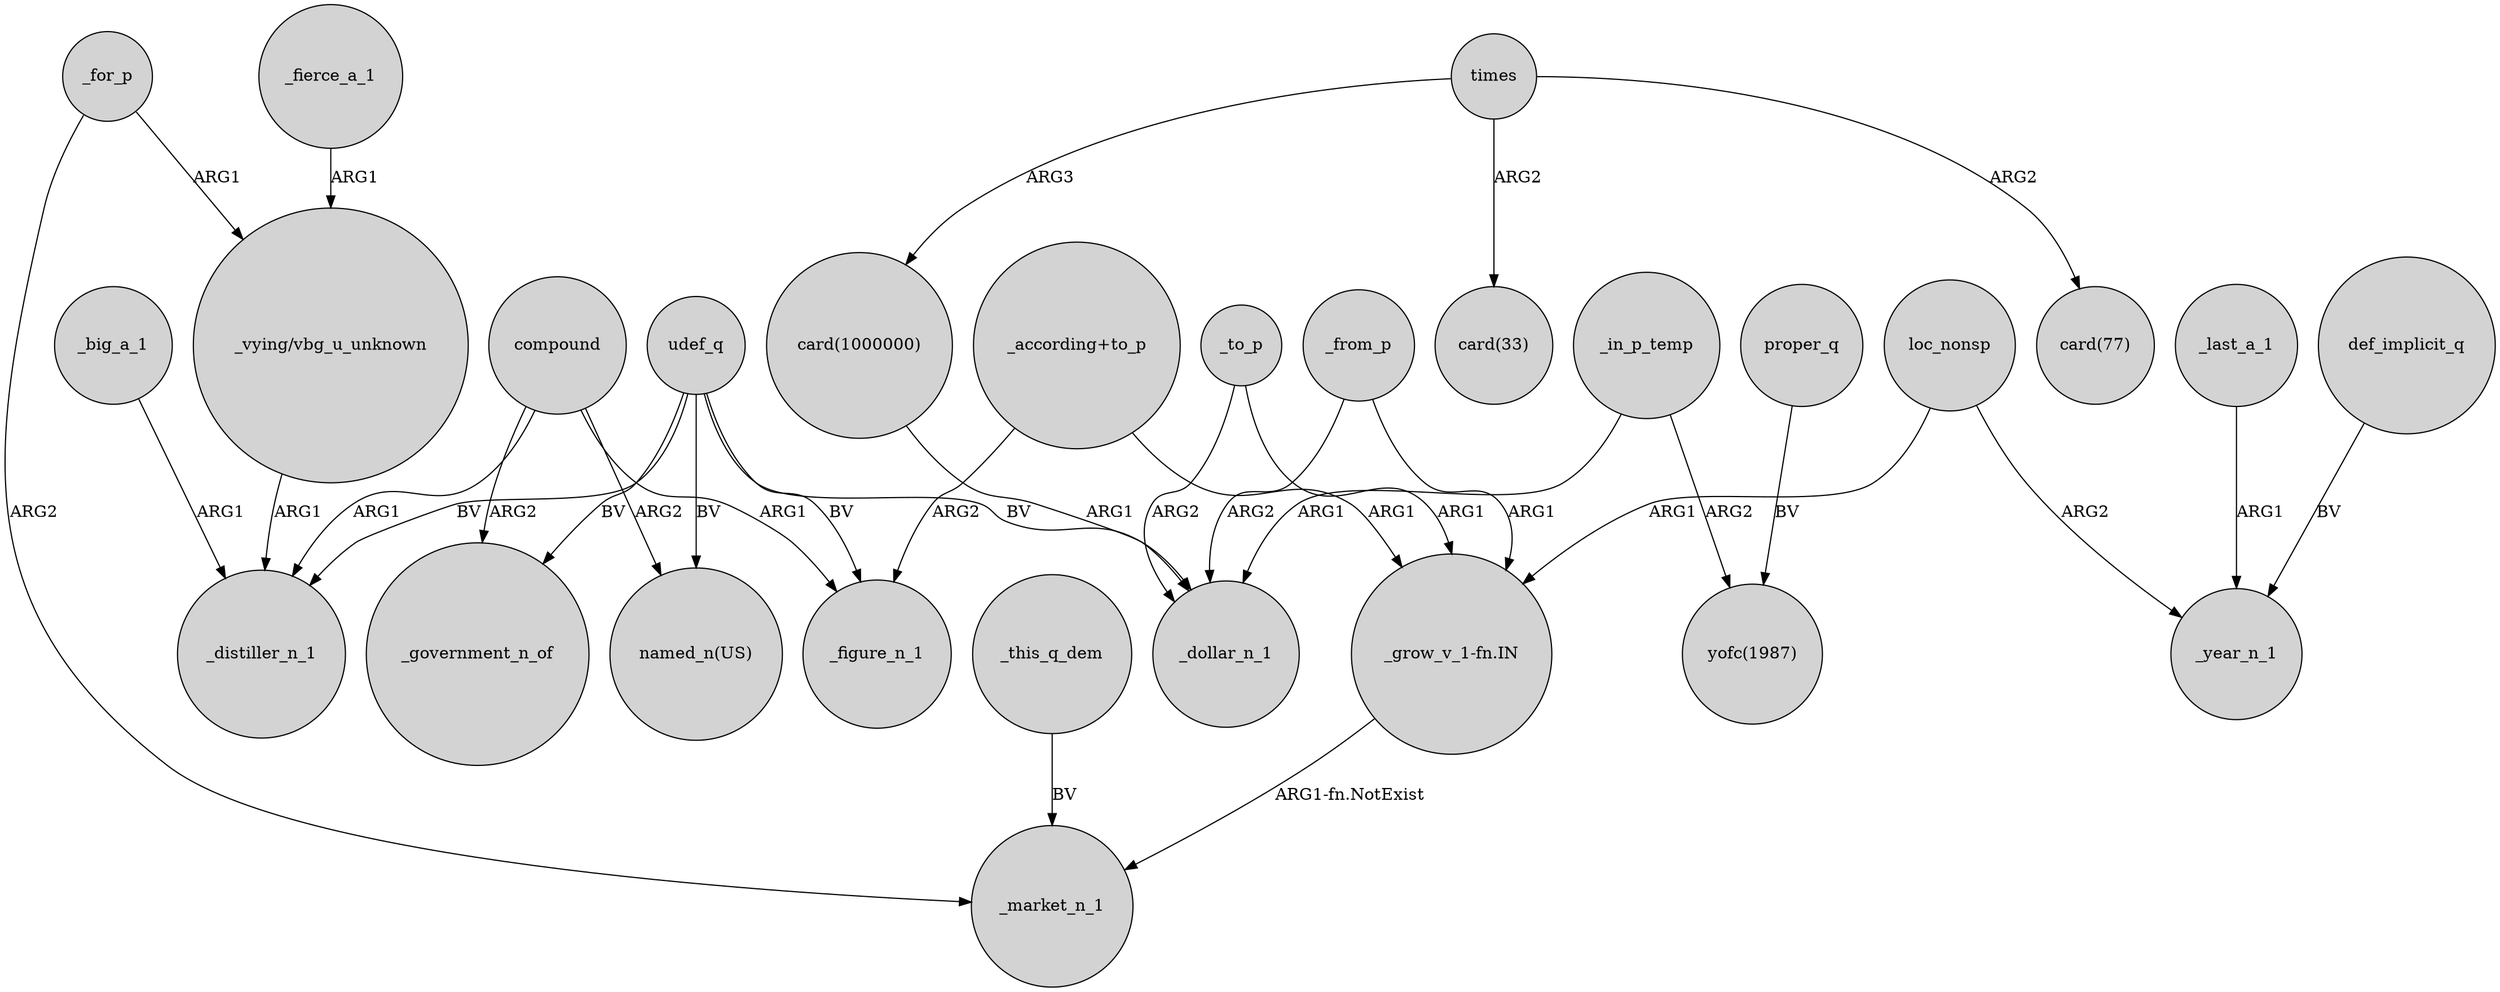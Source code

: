 digraph {
	node [shape=circle style=filled]
	"_vying/vbg_u_unknown" -> _distiller_n_1 [label=ARG1]
	"card(1000000)" -> _dollar_n_1 [label=ARG1]
	_in_p_temp -> "yofc(1987)" [label=ARG2]
	compound -> _distiller_n_1 [label=ARG1]
	udef_q -> "named_n(US)" [label=BV]
	_to_p -> _dollar_n_1 [label=ARG2]
	times -> "card(33)" [label=ARG2]
	udef_q -> _distiller_n_1 [label=BV]
	"_grow_v_1-fn.IN" -> _market_n_1 [label="ARG1-fn.NotExist"]
	def_implicit_q -> _year_n_1 [label=BV]
	compound -> _government_n_of [label=ARG2]
	udef_q -> _government_n_of [label=BV]
	_big_a_1 -> _distiller_n_1 [label=ARG1]
	_this_q_dem -> _market_n_1 [label=BV]
	compound -> "named_n(US)" [label=ARG2]
	_from_p -> "_grow_v_1-fn.IN" [label=ARG1]
	_for_p -> "_vying/vbg_u_unknown" [label=ARG1]
	"_according+to_p" -> _figure_n_1 [label=ARG2]
	times -> "card(1000000)" [label=ARG3]
	"_according+to_p" -> "_grow_v_1-fn.IN" [label=ARG1]
	_fierce_a_1 -> "_vying/vbg_u_unknown" [label=ARG1]
	_to_p -> "_grow_v_1-fn.IN" [label=ARG1]
	loc_nonsp -> "_grow_v_1-fn.IN" [label=ARG1]
	loc_nonsp -> _year_n_1 [label=ARG2]
	_last_a_1 -> _year_n_1 [label=ARG1]
	proper_q -> "yofc(1987)" [label=BV]
	udef_q -> _figure_n_1 [label=BV]
	_for_p -> _market_n_1 [label=ARG2]
	_in_p_temp -> _dollar_n_1 [label=ARG1]
	_from_p -> _dollar_n_1 [label=ARG2]
	times -> "card(77)" [label=ARG2]
	udef_q -> _dollar_n_1 [label=BV]
	compound -> _figure_n_1 [label=ARG1]
}
